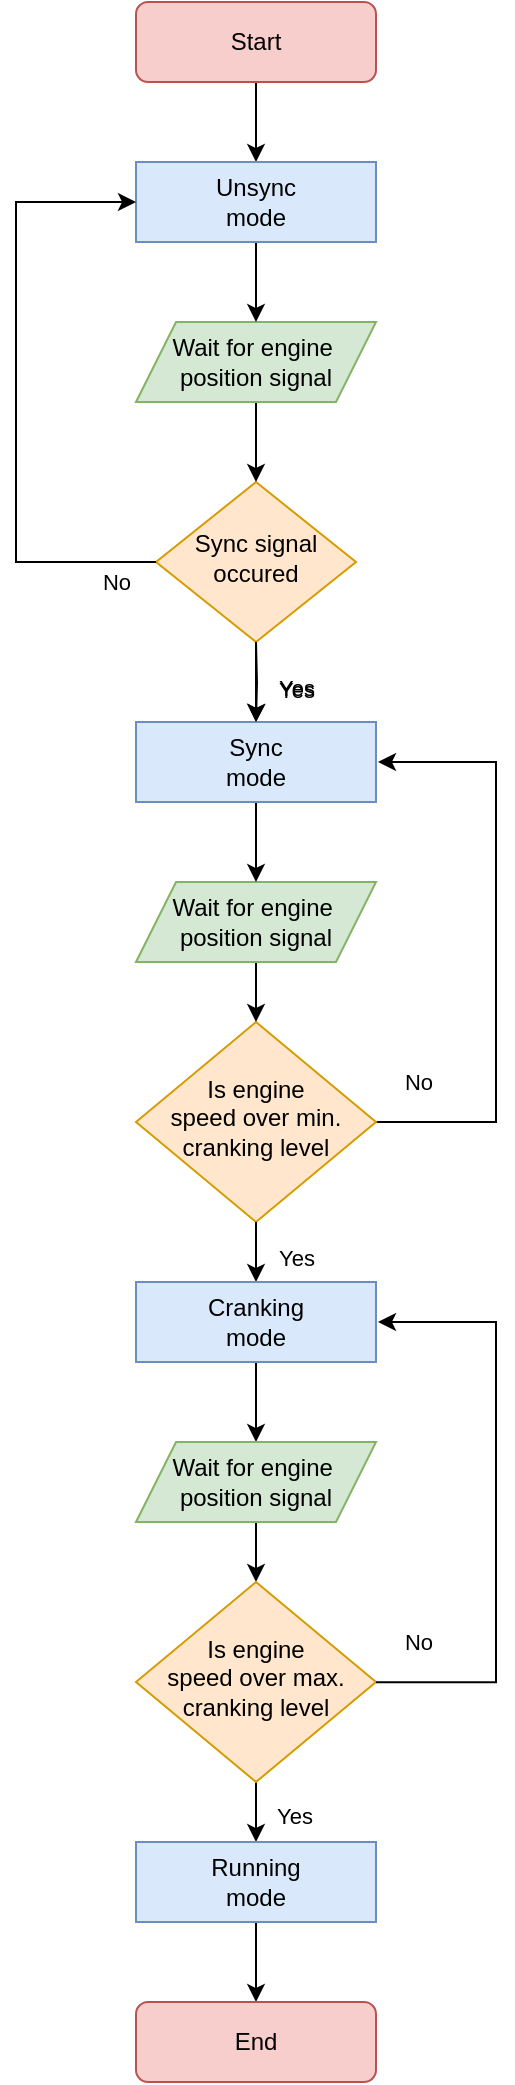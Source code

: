 <mxfile>
    <diagram id="C5RBs43oDa-KdzZeNtuy" name="Cranking">
        <mxGraphModel dx="1963" dy="1113" grid="1" gridSize="10" guides="1" tooltips="1" connect="1" arrows="1" fold="1" page="1" pageScale="1" pageWidth="827" pageHeight="1169" background="none" math="0" shadow="0">
            <root>
                <mxCell id="WIyWlLk6GJQsqaUBKTNV-0"/>
                <mxCell id="WIyWlLk6GJQsqaUBKTNV-1" parent="WIyWlLk6GJQsqaUBKTNV-0"/>
                <mxCell id="2qMD95uB7AapAdLqq2X5-19" style="edgeStyle=orthogonalEdgeStyle;rounded=0;orthogonalLoop=1;jettySize=auto;html=1;entryX=0.5;entryY=0;entryDx=0;entryDy=0;strokeColor=#000000;labelBackgroundColor=none;fontColor=#000000;" parent="WIyWlLk6GJQsqaUBKTNV-1" source="WIyWlLk6GJQsqaUBKTNV-3" target="2qMD95uB7AapAdLqq2X5-18" edge="1">
                    <mxGeometry relative="1" as="geometry"/>
                </mxCell>
                <mxCell id="WIyWlLk6GJQsqaUBKTNV-3" value="&lt;font&gt;Start&lt;/font&gt;" style="rounded=1;whiteSpace=wrap;html=1;fontSize=12;glass=0;strokeWidth=1;shadow=0;fillColor=#f8cecc;strokeColor=#b85450;labelBackgroundColor=none;fontColor=#000000;comic=0;noLabel=0;" parent="WIyWlLk6GJQsqaUBKTNV-1" vertex="1">
                    <mxGeometry x="354" y="40" width="120" height="40" as="geometry"/>
                </mxCell>
                <mxCell id="2qMD95uB7AapAdLqq2X5-7" value="Yes&lt;br&gt;" style="edgeStyle=orthogonalEdgeStyle;rounded=0;orthogonalLoop=1;jettySize=auto;html=1;entryX=0.5;entryY=0;entryDx=0;entryDy=0;strokeColor=#000000;labelBackgroundColor=none;fontColor=#000000;" parent="WIyWlLk6GJQsqaUBKTNV-1" source="WIyWlLk6GJQsqaUBKTNV-6" edge="1">
                    <mxGeometry x="0.2" y="20" relative="1" as="geometry">
                        <mxPoint x="414" y="400.0" as="targetPoint"/>
                        <mxPoint as="offset"/>
                    </mxGeometry>
                </mxCell>
                <mxCell id="WIyWlLk6GJQsqaUBKTNV-6" value="&lt;font&gt;Sync signal&lt;br&gt;occured&lt;/font&gt;" style="rhombus;whiteSpace=wrap;html=1;shadow=0;fontFamily=Helvetica;fontSize=12;align=center;strokeWidth=1;spacing=6;spacingTop=-4;strokeColor=#d79b00;labelBackgroundColor=none;fillColor=#ffe6cc;fontColor=#000000;" parent="WIyWlLk6GJQsqaUBKTNV-1" vertex="1">
                    <mxGeometry x="364" y="280" width="100" height="80" as="geometry"/>
                </mxCell>
                <mxCell id="2qMD95uB7AapAdLqq2X5-34" value="No" style="edgeStyle=orthogonalEdgeStyle;rounded=0;orthogonalLoop=1;jettySize=auto;html=1;exitX=1;exitY=0.5;exitDx=0;exitDy=0;strokeColor=#000000;labelBackgroundColor=none;fontColor=#000000;" parent="WIyWlLk6GJQsqaUBKTNV-1" source="2qMD95uB7AapAdLqq2X5-5" edge="1">
                    <mxGeometry x="-0.861" y="20" relative="1" as="geometry">
                        <mxPoint x="475" y="420" as="targetPoint"/>
                        <Array as="points">
                            <mxPoint x="534" y="600"/>
                            <mxPoint x="534" y="420"/>
                        </Array>
                        <mxPoint as="offset"/>
                    </mxGeometry>
                </mxCell>
                <mxCell id="2qMD95uB7AapAdLqq2X5-5" value="&lt;font&gt;Is engine &lt;br&gt;speed over min.&lt;br&gt;cranking level&lt;/font&gt;" style="rhombus;whiteSpace=wrap;html=1;shadow=0;fontFamily=Helvetica;fontSize=12;align=center;strokeWidth=1;spacing=6;spacingTop=-4;strokeColor=#d79b00;labelBackgroundColor=none;fillColor=#ffe6cc;fontColor=#000000;" parent="WIyWlLk6GJQsqaUBKTNV-1" vertex="1">
                    <mxGeometry x="354" y="550" width="120" height="100" as="geometry"/>
                </mxCell>
                <mxCell id="2qMD95uB7AapAdLqq2X5-24" style="edgeStyle=orthogonalEdgeStyle;rounded=0;orthogonalLoop=1;jettySize=auto;html=1;entryX=0.5;entryY=0;entryDx=0;entryDy=0;strokeColor=#000000;labelBackgroundColor=none;fontColor=#000000;" parent="WIyWlLk6GJQsqaUBKTNV-1" source="2qMD95uB7AapAdLqq2X5-8" target="WIyWlLk6GJQsqaUBKTNV-6" edge="1">
                    <mxGeometry relative="1" as="geometry"/>
                </mxCell>
                <mxCell id="2qMD95uB7AapAdLqq2X5-8" value="&lt;font&gt;Wait for engine&amp;nbsp;&lt;br&gt;position signal&lt;/font&gt;" style="shape=parallelogram;perimeter=parallelogramPerimeter;whiteSpace=wrap;html=1;fixedSize=1;strokeColor=#82b366;labelBackgroundColor=none;fillColor=#d5e8d4;fontColor=#000000;" parent="WIyWlLk6GJQsqaUBKTNV-1" vertex="1">
                    <mxGeometry x="354" y="200" width="120" height="40" as="geometry"/>
                </mxCell>
                <mxCell id="1" style="edgeStyle=orthogonalEdgeStyle;rounded=0;orthogonalLoop=1;jettySize=auto;html=1;entryX=0.5;entryY=0;entryDx=0;entryDy=0;" edge="1" parent="WIyWlLk6GJQsqaUBKTNV-1" source="2qMD95uB7AapAdLqq2X5-11" target="2qMD95uB7AapAdLqq2X5-5">
                    <mxGeometry relative="1" as="geometry"/>
                </mxCell>
                <mxCell id="2qMD95uB7AapAdLqq2X5-11" value="&lt;font&gt;Wait for engine&amp;nbsp;&lt;br&gt;position signal&lt;/font&gt;" style="shape=parallelogram;perimeter=parallelogramPerimeter;whiteSpace=wrap;html=1;fixedSize=1;strokeColor=#82b366;labelBackgroundColor=none;fillColor=#d5e8d4;fontColor=#000000;" parent="WIyWlLk6GJQsqaUBKTNV-1" vertex="1">
                    <mxGeometry x="354" y="480" width="120" height="40" as="geometry"/>
                </mxCell>
                <mxCell id="2qMD95uB7AapAdLqq2X5-16" value="Yes&lt;br&gt;" style="edgeStyle=orthogonalEdgeStyle;rounded=0;orthogonalLoop=1;jettySize=auto;html=1;entryX=0.5;entryY=0;entryDx=0;entryDy=0;exitX=0.5;exitY=1;exitDx=0;exitDy=0;strokeColor=#000000;labelBackgroundColor=none;fontColor=#000000;" parent="WIyWlLk6GJQsqaUBKTNV-1" source="2qMD95uB7AapAdLqq2X5-5" target="2qMD95uB7AapAdLqq2X5-17" edge="1">
                    <mxGeometry x="0.2" y="20" relative="1" as="geometry">
                        <mxPoint x="413.8" y="670" as="sourcePoint"/>
                        <mxPoint x="414" y="700" as="targetPoint"/>
                        <mxPoint as="offset"/>
                    </mxGeometry>
                </mxCell>
                <mxCell id="2qMD95uB7AapAdLqq2X5-38" style="edgeStyle=orthogonalEdgeStyle;rounded=0;orthogonalLoop=1;jettySize=auto;html=1;entryX=0.5;entryY=0;entryDx=0;entryDy=0;strokeColor=#000000;labelBackgroundColor=none;fontColor=#000000;" parent="WIyWlLk6GJQsqaUBKTNV-1" source="2qMD95uB7AapAdLqq2X5-17" target="2qMD95uB7AapAdLqq2X5-37" edge="1">
                    <mxGeometry relative="1" as="geometry"/>
                </mxCell>
                <mxCell id="2qMD95uB7AapAdLqq2X5-17" value="&lt;font&gt;Cranking&lt;br&gt;mode&lt;/font&gt;" style="rounded=0;whiteSpace=wrap;html=1;strokeColor=#6c8ebf;labelBackgroundColor=none;fillColor=#dae8fc;fontColor=#000000;" parent="WIyWlLk6GJQsqaUBKTNV-1" vertex="1">
                    <mxGeometry x="354" y="680" width="120" height="40" as="geometry"/>
                </mxCell>
                <mxCell id="2qMD95uB7AapAdLqq2X5-23" style="edgeStyle=orthogonalEdgeStyle;rounded=0;orthogonalLoop=1;jettySize=auto;html=1;entryX=0.5;entryY=0;entryDx=0;entryDy=0;strokeColor=#000000;labelBackgroundColor=none;fontColor=#000000;" parent="WIyWlLk6GJQsqaUBKTNV-1" source="2qMD95uB7AapAdLqq2X5-18" target="2qMD95uB7AapAdLqq2X5-8" edge="1">
                    <mxGeometry relative="1" as="geometry"/>
                </mxCell>
                <mxCell id="2qMD95uB7AapAdLqq2X5-18" value="&lt;font&gt;Unsync&lt;br&gt;mode&lt;/font&gt;" style="rounded=0;whiteSpace=wrap;html=1;strokeColor=#6c8ebf;fillColor=#dae8fc;labelBackgroundColor=none;fontColor=#000000;" parent="WIyWlLk6GJQsqaUBKTNV-1" vertex="1">
                    <mxGeometry x="354" y="120" width="120" height="40" as="geometry"/>
                </mxCell>
                <mxCell id="2qMD95uB7AapAdLqq2X5-28" style="edgeStyle=orthogonalEdgeStyle;rounded=0;orthogonalLoop=1;jettySize=auto;html=1;entryX=0.5;entryY=0;entryDx=0;entryDy=0;strokeColor=#000000;labelBackgroundColor=none;fontColor=#000000;" parent="WIyWlLk6GJQsqaUBKTNV-1" source="2qMD95uB7AapAdLqq2X5-22" target="2qMD95uB7AapAdLqq2X5-11" edge="1">
                    <mxGeometry relative="1" as="geometry">
                        <mxPoint x="414" y="470.0" as="targetPoint"/>
                    </mxGeometry>
                </mxCell>
                <mxCell id="2qMD95uB7AapAdLqq2X5-22" value="&lt;font&gt;Sync&lt;br&gt;mode&lt;/font&gt;" style="rounded=0;whiteSpace=wrap;html=1;strokeColor=#6c8ebf;labelBackgroundColor=none;fillColor=#dae8fc;fontColor=#000000;" parent="WIyWlLk6GJQsqaUBKTNV-1" vertex="1">
                    <mxGeometry x="354" y="400" width="120" height="40" as="geometry"/>
                </mxCell>
                <mxCell id="2qMD95uB7AapAdLqq2X5-26" value="No" style="edgeStyle=orthogonalEdgeStyle;rounded=0;orthogonalLoop=1;jettySize=auto;html=1;labelPosition=center;verticalLabelPosition=middle;align=center;verticalAlign=middle;entryX=0;entryY=0.5;entryDx=0;entryDy=0;exitX=0;exitY=0.5;exitDx=0;exitDy=0;strokeColor=#000000;labelBackgroundColor=none;fontColor=#000000;" parent="WIyWlLk6GJQsqaUBKTNV-1" source="WIyWlLk6GJQsqaUBKTNV-6" target="2qMD95uB7AapAdLqq2X5-18" edge="1">
                    <mxGeometry x="-0.871" y="10" relative="1" as="geometry">
                        <mxPoint x="464" y="220" as="targetPoint"/>
                        <mxPoint x="474" y="320" as="sourcePoint"/>
                        <Array as="points">
                            <mxPoint x="294" y="320"/>
                            <mxPoint x="294" y="140"/>
                        </Array>
                        <mxPoint as="offset"/>
                    </mxGeometry>
                </mxCell>
                <mxCell id="2" style="edgeStyle=orthogonalEdgeStyle;rounded=0;orthogonalLoop=1;jettySize=auto;html=1;entryX=0.5;entryY=0;entryDx=0;entryDy=0;" edge="1" parent="WIyWlLk6GJQsqaUBKTNV-1" source="2qMD95uB7AapAdLqq2X5-37" target="2qMD95uB7AapAdLqq2X5-40">
                    <mxGeometry relative="1" as="geometry"/>
                </mxCell>
                <mxCell id="2qMD95uB7AapAdLqq2X5-37" value="&lt;font&gt;Wait for engine&amp;nbsp;&lt;br&gt;position signal&lt;/font&gt;" style="shape=parallelogram;perimeter=parallelogramPerimeter;whiteSpace=wrap;html=1;fixedSize=1;strokeColor=#82b366;labelBackgroundColor=none;fillColor=#d5e8d4;fontColor=#000000;" parent="WIyWlLk6GJQsqaUBKTNV-1" vertex="1">
                    <mxGeometry x="354" y="760" width="120" height="40" as="geometry"/>
                </mxCell>
                <mxCell id="5" value="Yes" style="edgeStyle=orthogonalEdgeStyle;rounded=0;orthogonalLoop=1;jettySize=auto;html=1;entryX=0.5;entryY=0;entryDx=0;entryDy=0;" edge="1" parent="WIyWlLk6GJQsqaUBKTNV-1" source="2qMD95uB7AapAdLqq2X5-40" target="4">
                    <mxGeometry x="0.133" y="19" relative="1" as="geometry">
                        <Array as="points">
                            <mxPoint x="414" y="950"/>
                            <mxPoint x="414" y="950"/>
                        </Array>
                        <mxPoint as="offset"/>
                    </mxGeometry>
                </mxCell>
                <mxCell id="2qMD95uB7AapAdLqq2X5-40" value="Is engine&lt;br&gt;speed over max.&lt;br&gt;cranking level" style="rhombus;whiteSpace=wrap;html=1;shadow=0;fontFamily=Helvetica;fontSize=12;align=center;strokeWidth=1;spacing=6;spacingTop=-4;strokeColor=#d79b00;labelBackgroundColor=none;fillColor=#ffe6cc;fontColor=#000000;" parent="WIyWlLk6GJQsqaUBKTNV-1" vertex="1">
                    <mxGeometry x="354" y="830" width="120" height="100" as="geometry"/>
                </mxCell>
                <mxCell id="0" value="Yes&lt;br&gt;" style="edgeStyle=orthogonalEdgeStyle;rounded=0;orthogonalLoop=1;jettySize=auto;html=1;entryX=0.5;entryY=0;entryDx=0;entryDy=0;strokeColor=#000000;labelBackgroundColor=none;fontColor=#000000;" parent="WIyWlLk6GJQsqaUBKTNV-1" edge="1">
                    <mxGeometry x="0.2" y="20" relative="1" as="geometry">
                        <mxPoint x="414.0" y="400" as="targetPoint"/>
                        <mxPoint as="offset"/>
                        <mxPoint x="414.0" y="360" as="sourcePoint"/>
                    </mxGeometry>
                </mxCell>
                <mxCell id="3" value="No" style="edgeStyle=orthogonalEdgeStyle;rounded=0;orthogonalLoop=1;jettySize=auto;html=1;exitX=1;exitY=0.5;exitDx=0;exitDy=0;strokeColor=#000000;labelBackgroundColor=none;fontColor=#000000;" edge="1" parent="WIyWlLk6GJQsqaUBKTNV-1">
                    <mxGeometry x="-0.861" y="20" relative="1" as="geometry">
                        <mxPoint x="475" y="700" as="targetPoint"/>
                        <Array as="points">
                            <mxPoint x="534" y="880"/>
                            <mxPoint x="534" y="700"/>
                        </Array>
                        <mxPoint as="offset"/>
                        <mxPoint x="474" y="880.12" as="sourcePoint"/>
                    </mxGeometry>
                </mxCell>
                <mxCell id="9" style="edgeStyle=orthogonalEdgeStyle;rounded=0;orthogonalLoop=1;jettySize=auto;html=1;entryX=0.5;entryY=0;entryDx=0;entryDy=0;" edge="1" parent="WIyWlLk6GJQsqaUBKTNV-1" source="4" target="7">
                    <mxGeometry relative="1" as="geometry"/>
                </mxCell>
                <mxCell id="4" value="&lt;font&gt;Running&lt;br&gt;mode&lt;/font&gt;" style="rounded=0;whiteSpace=wrap;html=1;strokeColor=#6c8ebf;labelBackgroundColor=none;fillColor=#dae8fc;fontColor=#000000;" vertex="1" parent="WIyWlLk6GJQsqaUBKTNV-1">
                    <mxGeometry x="354" y="960" width="120" height="40" as="geometry"/>
                </mxCell>
                <mxCell id="7" value="&lt;font&gt;End&lt;/font&gt;" style="rounded=1;whiteSpace=wrap;html=1;fontSize=12;glass=0;strokeWidth=1;shadow=0;fillColor=#f8cecc;strokeColor=#b85450;labelBackgroundColor=none;fontColor=#000000;comic=0;noLabel=0;" vertex="1" parent="WIyWlLk6GJQsqaUBKTNV-1">
                    <mxGeometry x="354" y="1040" width="120" height="40" as="geometry"/>
                </mxCell>
            </root>
        </mxGraphModel>
    </diagram>
    <diagram id="JLhW4B9PdD7kpeL9b0iZ" name="Running">
        <mxGraphModel dx="785" dy="445" grid="1" gridSize="10" guides="1" tooltips="1" connect="1" arrows="1" fold="1" page="1" pageScale="1" pageWidth="827" pageHeight="1169" math="0" shadow="0">
            <root>
                <mxCell id="fndpj23y0kaD9JeOz60D-0"/>
                <mxCell id="fndpj23y0kaD9JeOz60D-1" parent="fndpj23y0kaD9JeOz60D-0"/>
                <mxCell id="I42JRj3VCJmBmwuEy20G-0" style="edgeStyle=orthogonalEdgeStyle;rounded=0;orthogonalLoop=1;jettySize=auto;html=1;entryX=0.5;entryY=0;entryDx=0;entryDy=0;" edge="1" parent="fndpj23y0kaD9JeOz60D-1" source="m7FT_nDvnCAy3OWpa2_p-0" target="ABhOODnG8ErKxp13wNxD-0">
                    <mxGeometry relative="1" as="geometry"/>
                </mxCell>
                <mxCell id="m7FT_nDvnCAy3OWpa2_p-0" value="&lt;font&gt;Start&lt;/font&gt;" style="rounded=1;whiteSpace=wrap;html=1;fontSize=12;glass=0;strokeWidth=1;shadow=0;fillColor=#f8cecc;strokeColor=#b85450;labelBackgroundColor=none;fontColor=#000000;comic=0;noLabel=0;" vertex="1" parent="fndpj23y0kaD9JeOz60D-1">
                    <mxGeometry x="354" y="40" width="120" height="40" as="geometry"/>
                </mxCell>
                <mxCell id="fIfGZziwpVkkLRRyet3L-1" style="edgeStyle=orthogonalEdgeStyle;rounded=0;orthogonalLoop=1;jettySize=auto;html=1;entryX=0.5;entryY=0;entryDx=0;entryDy=0;" edge="1" parent="fndpj23y0kaD9JeOz60D-1" source="ABhOODnG8ErKxp13wNxD-0" target="fIfGZziwpVkkLRRyet3L-0">
                    <mxGeometry relative="1" as="geometry"/>
                </mxCell>
                <mxCell id="ABhOODnG8ErKxp13wNxD-0" value="&lt;font&gt;Wait for engine&amp;nbsp;&lt;br&gt;position signal&lt;/font&gt;" style="shape=parallelogram;perimeter=parallelogramPerimeter;whiteSpace=wrap;html=1;fixedSize=1;strokeColor=#82b366;labelBackgroundColor=none;fillColor=#d5e8d4;fontColor=#000000;" vertex="1" parent="fndpj23y0kaD9JeOz60D-1">
                    <mxGeometry x="354" y="120" width="120" height="40" as="geometry"/>
                </mxCell>
                <mxCell id="I42JRj3VCJmBmwuEy20G-1" value="Masure MAP, CLT, &lt;br&gt;and engine speed" style="shape=parallelogram;perimeter=parallelogramPerimeter;whiteSpace=wrap;html=1;fixedSize=1;strokeColor=#82b366;labelBackgroundColor=none;fillColor=#d5e8d4;fontColor=#000000;" vertex="1" parent="fndpj23y0kaD9JeOz60D-1">
                    <mxGeometry x="349" y="320" width="130" height="40" as="geometry"/>
                </mxCell>
                <mxCell id="fIfGZziwpVkkLRRyet3L-3" style="edgeStyle=orthogonalEdgeStyle;rounded=0;orthogonalLoop=1;jettySize=auto;html=1;entryX=0.5;entryY=0;entryDx=0;entryDy=0;" edge="1" parent="fndpj23y0kaD9JeOz60D-1" source="fIfGZziwpVkkLRRyet3L-0" target="I42JRj3VCJmBmwuEy20G-1">
                    <mxGeometry relative="1" as="geometry"/>
                </mxCell>
                <mxCell id="fIfGZziwpVkkLRRyet3L-0" value="Is this the &lt;br&gt;beginnig of one&lt;br&gt;of the pistons'&lt;br&gt;cycle" style="rhombus;whiteSpace=wrap;html=1;shadow=0;fontFamily=Helvetica;fontSize=12;align=center;strokeWidth=1;spacing=6;spacingTop=-4;strokeColor=#d79b00;labelBackgroundColor=none;fillColor=#ffe6cc;fontColor=#000000;" vertex="1" parent="fndpj23y0kaD9JeOz60D-1">
                    <mxGeometry x="354" y="190" width="120" height="100" as="geometry"/>
                </mxCell>
            </root>
        </mxGraphModel>
    </diagram>
</mxfile>